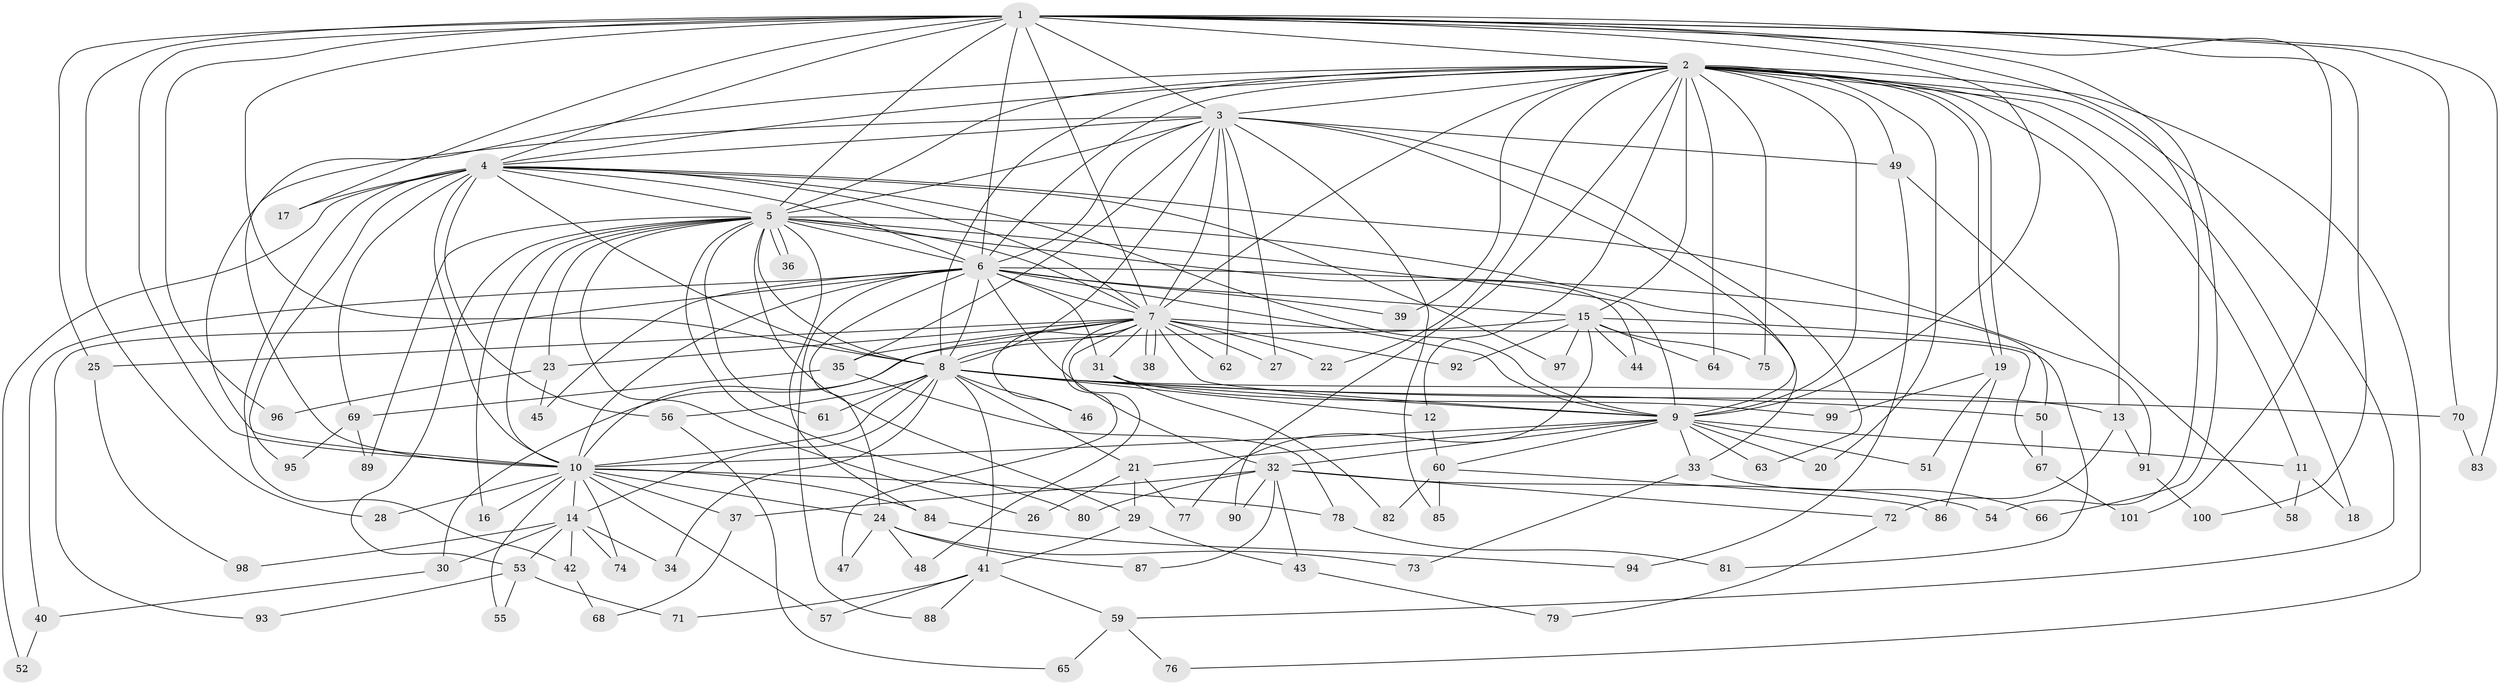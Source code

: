 // coarse degree distribution, {24: 0.013333333333333334, 22: 0.013333333333333334, 16: 0.02666666666666667, 19: 0.02666666666666667, 21: 0.013333333333333334, 18: 0.02666666666666667, 3: 0.08, 5: 0.05333333333333334, 11: 0.013333333333333334, 10: 0.02666666666666667, 2: 0.6, 6: 0.04, 4: 0.06666666666666667}
// Generated by graph-tools (version 1.1) at 2025/41/03/06/25 10:41:31]
// undirected, 101 vertices, 227 edges
graph export_dot {
graph [start="1"]
  node [color=gray90,style=filled];
  1;
  2;
  3;
  4;
  5;
  6;
  7;
  8;
  9;
  10;
  11;
  12;
  13;
  14;
  15;
  16;
  17;
  18;
  19;
  20;
  21;
  22;
  23;
  24;
  25;
  26;
  27;
  28;
  29;
  30;
  31;
  32;
  33;
  34;
  35;
  36;
  37;
  38;
  39;
  40;
  41;
  42;
  43;
  44;
  45;
  46;
  47;
  48;
  49;
  50;
  51;
  52;
  53;
  54;
  55;
  56;
  57;
  58;
  59;
  60;
  61;
  62;
  63;
  64;
  65;
  66;
  67;
  68;
  69;
  70;
  71;
  72;
  73;
  74;
  75;
  76;
  77;
  78;
  79;
  80;
  81;
  82;
  83;
  84;
  85;
  86;
  87;
  88;
  89;
  90;
  91;
  92;
  93;
  94;
  95;
  96;
  97;
  98;
  99;
  100;
  101;
  1 -- 2;
  1 -- 3;
  1 -- 4;
  1 -- 5;
  1 -- 6;
  1 -- 7;
  1 -- 8;
  1 -- 9;
  1 -- 10;
  1 -- 17;
  1 -- 25;
  1 -- 28;
  1 -- 54;
  1 -- 66;
  1 -- 70;
  1 -- 83;
  1 -- 96;
  1 -- 100;
  1 -- 101;
  2 -- 3;
  2 -- 4;
  2 -- 5;
  2 -- 6;
  2 -- 7;
  2 -- 8;
  2 -- 9;
  2 -- 10;
  2 -- 11;
  2 -- 12;
  2 -- 13;
  2 -- 15;
  2 -- 18;
  2 -- 19;
  2 -- 19;
  2 -- 20;
  2 -- 22;
  2 -- 39;
  2 -- 49;
  2 -- 59;
  2 -- 64;
  2 -- 75;
  2 -- 76;
  2 -- 90;
  3 -- 4;
  3 -- 5;
  3 -- 6;
  3 -- 7;
  3 -- 8;
  3 -- 9;
  3 -- 10;
  3 -- 27;
  3 -- 35;
  3 -- 49;
  3 -- 62;
  3 -- 63;
  3 -- 85;
  4 -- 5;
  4 -- 6;
  4 -- 7;
  4 -- 8;
  4 -- 9;
  4 -- 10;
  4 -- 17;
  4 -- 42;
  4 -- 52;
  4 -- 56;
  4 -- 69;
  4 -- 91;
  4 -- 95;
  4 -- 97;
  5 -- 6;
  5 -- 7;
  5 -- 8;
  5 -- 9;
  5 -- 10;
  5 -- 16;
  5 -- 23;
  5 -- 26;
  5 -- 29;
  5 -- 33;
  5 -- 36;
  5 -- 36;
  5 -- 44;
  5 -- 53;
  5 -- 61;
  5 -- 80;
  5 -- 84;
  5 -- 89;
  6 -- 7;
  6 -- 8;
  6 -- 9;
  6 -- 10;
  6 -- 15;
  6 -- 24;
  6 -- 31;
  6 -- 32;
  6 -- 39;
  6 -- 40;
  6 -- 45;
  6 -- 50;
  6 -- 88;
  6 -- 93;
  7 -- 8;
  7 -- 9;
  7 -- 10;
  7 -- 22;
  7 -- 23;
  7 -- 25;
  7 -- 27;
  7 -- 31;
  7 -- 35;
  7 -- 38;
  7 -- 38;
  7 -- 46;
  7 -- 47;
  7 -- 48;
  7 -- 62;
  7 -- 67;
  7 -- 92;
  8 -- 9;
  8 -- 10;
  8 -- 12;
  8 -- 13;
  8 -- 14;
  8 -- 21;
  8 -- 34;
  8 -- 41;
  8 -- 46;
  8 -- 50;
  8 -- 56;
  8 -- 61;
  8 -- 70;
  9 -- 10;
  9 -- 11;
  9 -- 20;
  9 -- 21;
  9 -- 32;
  9 -- 33;
  9 -- 51;
  9 -- 60;
  9 -- 63;
  10 -- 14;
  10 -- 16;
  10 -- 24;
  10 -- 28;
  10 -- 37;
  10 -- 55;
  10 -- 57;
  10 -- 74;
  10 -- 78;
  10 -- 84;
  11 -- 18;
  11 -- 58;
  12 -- 60;
  13 -- 72;
  13 -- 91;
  14 -- 30;
  14 -- 34;
  14 -- 42;
  14 -- 53;
  14 -- 74;
  14 -- 98;
  15 -- 30;
  15 -- 44;
  15 -- 64;
  15 -- 75;
  15 -- 77;
  15 -- 81;
  15 -- 92;
  15 -- 97;
  19 -- 51;
  19 -- 86;
  19 -- 99;
  21 -- 26;
  21 -- 29;
  21 -- 77;
  23 -- 45;
  23 -- 96;
  24 -- 47;
  24 -- 48;
  24 -- 73;
  24 -- 87;
  25 -- 98;
  29 -- 41;
  29 -- 43;
  30 -- 40;
  31 -- 82;
  31 -- 99;
  32 -- 37;
  32 -- 43;
  32 -- 54;
  32 -- 72;
  32 -- 80;
  32 -- 87;
  32 -- 90;
  33 -- 66;
  33 -- 73;
  35 -- 69;
  35 -- 78;
  37 -- 68;
  40 -- 52;
  41 -- 57;
  41 -- 59;
  41 -- 71;
  41 -- 88;
  42 -- 68;
  43 -- 79;
  49 -- 58;
  49 -- 94;
  50 -- 67;
  53 -- 55;
  53 -- 71;
  53 -- 93;
  56 -- 65;
  59 -- 65;
  59 -- 76;
  60 -- 82;
  60 -- 85;
  60 -- 86;
  67 -- 101;
  69 -- 89;
  69 -- 95;
  70 -- 83;
  72 -- 79;
  78 -- 81;
  84 -- 94;
  91 -- 100;
}
